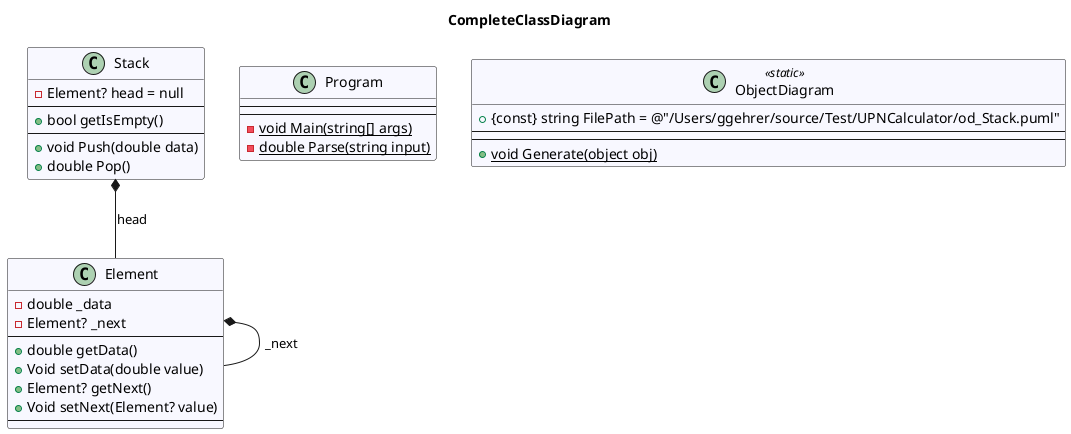 @startuml CompleteClassDiagram
title CompleteClassDiagram
 class Element #GhostWhite {
- double _data
- Element? _next
---
+ double getData()
+ Void setData(double value)
+ Element? getNext()
+ Void setNext(Element? value)
---
}
 class Program #GhostWhite {
---
---
- {static} void Main(string[] args)
- {static} double Parse(string input)
}
 class ObjectDiagram << static >> #GhostWhite {
+ {const} string FilePath = @"/Users/ggehrer/source/Test/UPNCalculator/od_Stack.puml"
---
---
+ {static} void Generate(object obj)
}
 class Stack #GhostWhite {
- Element? head = null
---
+ bool getIsEmpty()
---
+ void Push(double data)
+ double Pop()
}
Element *-- Element : _next
Stack *-- Element : head
' CustomUML
' Stack *-- Element
' CustomUML
@enduml

